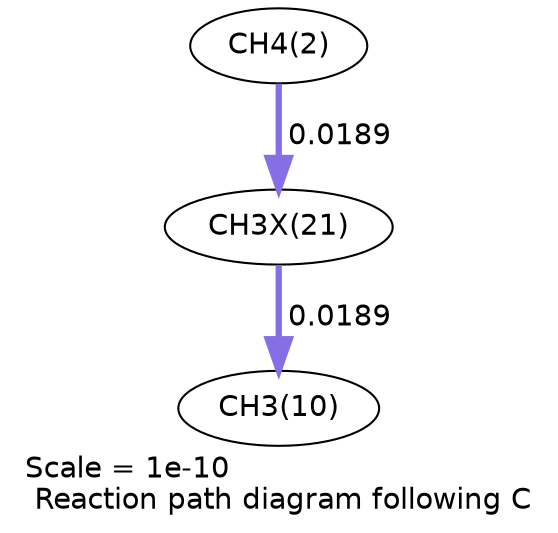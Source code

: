 digraph reaction_paths {
center=1;
s4 -> s59[fontname="Helvetica", penwidth=3.01, arrowsize=1.5, color="0.7, 0.519, 0.9"
, label=" 0.0189"];
s59 -> s12[fontname="Helvetica", penwidth=3.01, arrowsize=1.5, color="0.7, 0.519, 0.9"
, label=" 0.0189"];
s4 [ fontname="Helvetica", label="CH4(2)"];
s12 [ fontname="Helvetica", label="CH3(10)"];
s59 [ fontname="Helvetica", label="CH3X(21)"];
 label = "Scale = 1e-10\l Reaction path diagram following C";
 fontname = "Helvetica";
}
